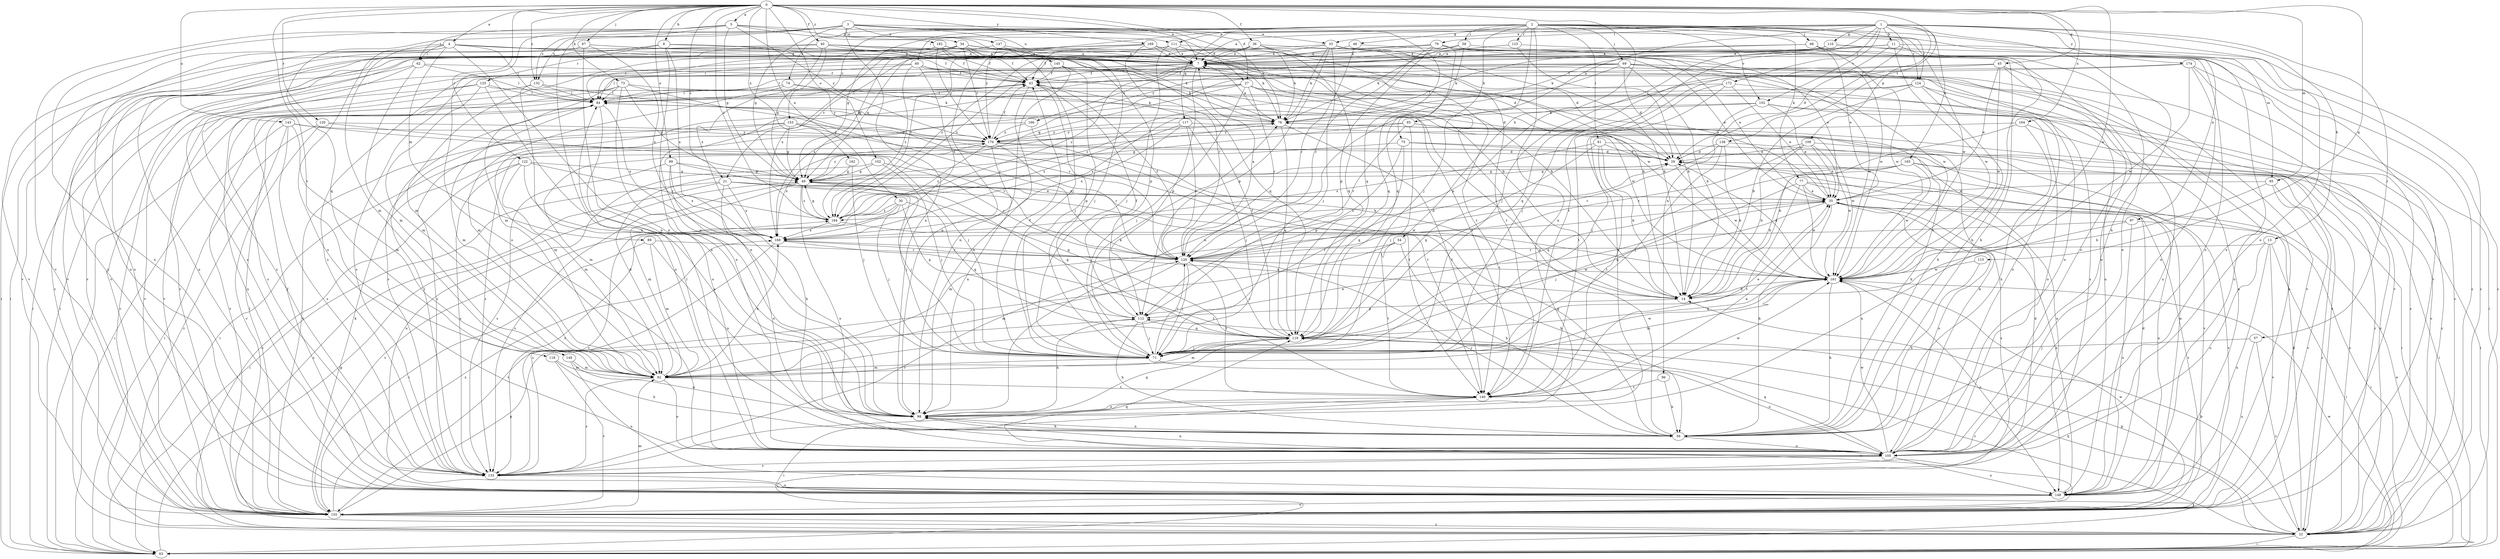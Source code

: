 strict digraph  {
0;
1;
2;
3;
4;
5;
7;
8;
11;
13;
14;
21;
22;
27;
29;
30;
33;
34;
35;
36;
40;
43;
45;
48;
49;
54;
56;
57;
58;
60;
61;
62;
63;
67;
68;
69;
71;
73;
74;
75;
77;
78;
79;
84;
85;
89;
92;
93;
96;
97;
98;
99;
102;
105;
109;
110;
111;
112;
115;
117;
118;
119;
120;
122;
123;
124;
125;
126;
132;
133;
138;
140;
143;
145;
147;
148;
149;
152;
153;
155;
161;
162;
164;
165;
166;
168;
169;
172;
174;
176;
182;
184;
0 -> 4  [label=a];
0 -> 5  [label=a];
0 -> 7  [label=a];
0 -> 8  [label=b];
0 -> 21  [label=c];
0 -> 27  [label=d];
0 -> 30  [label=e];
0 -> 36  [label=f];
0 -> 40  [label=f];
0 -> 45  [label=g];
0 -> 54  [label=h];
0 -> 67  [label=j];
0 -> 73  [label=k];
0 -> 85  [label=m];
0 -> 99  [label=o];
0 -> 102  [label=o];
0 -> 115  [label=q];
0 -> 120  [label=r];
0 -> 122  [label=r];
0 -> 132  [label=s];
0 -> 138  [label=t];
0 -> 143  [label=u];
0 -> 149  [label=v];
0 -> 161  [label=w];
0 -> 162  [label=x];
0 -> 164  [label=x];
0 -> 169  [label=y];
0 -> 182  [label=z];
0 -> 184  [label=z];
1 -> 7  [label=a];
1 -> 11  [label=b];
1 -> 13  [label=b];
1 -> 33  [label=e];
1 -> 56  [label=h];
1 -> 57  [label=i];
1 -> 79  [label=l];
1 -> 93  [label=n];
1 -> 96  [label=n];
1 -> 105  [label=o];
1 -> 109  [label=p];
1 -> 110  [label=p];
1 -> 117  [label=q];
1 -> 140  [label=t];
1 -> 152  [label=v];
1 -> 165  [label=x];
1 -> 172  [label=y];
1 -> 174  [label=y];
1 -> 176  [label=y];
2 -> 48  [label=g];
2 -> 49  [label=g];
2 -> 58  [label=i];
2 -> 60  [label=i];
2 -> 61  [label=i];
2 -> 68  [label=j];
2 -> 69  [label=j];
2 -> 71  [label=j];
2 -> 74  [label=k];
2 -> 75  [label=k];
2 -> 77  [label=k];
2 -> 85  [label=m];
2 -> 97  [label=n];
2 -> 98  [label=n];
2 -> 111  [label=p];
2 -> 123  [label=r];
2 -> 124  [label=r];
2 -> 152  [label=v];
2 -> 153  [label=v];
2 -> 161  [label=w];
3 -> 33  [label=e];
3 -> 34  [label=e];
3 -> 49  [label=g];
3 -> 56  [label=h];
3 -> 78  [label=k];
3 -> 98  [label=n];
3 -> 118  [label=q];
3 -> 119  [label=q];
3 -> 124  [label=r];
3 -> 132  [label=s];
3 -> 145  [label=u];
3 -> 147  [label=u];
3 -> 155  [label=v];
4 -> 7  [label=a];
4 -> 43  [label=f];
4 -> 62  [label=i];
4 -> 84  [label=l];
4 -> 89  [label=m];
4 -> 92  [label=m];
4 -> 98  [label=n];
4 -> 105  [label=o];
4 -> 148  [label=u];
4 -> 155  [label=v];
4 -> 161  [label=w];
5 -> 27  [label=d];
5 -> 49  [label=g];
5 -> 62  [label=i];
5 -> 71  [label=j];
5 -> 105  [label=o];
5 -> 111  [label=p];
5 -> 132  [label=s];
5 -> 148  [label=u];
5 -> 176  [label=y];
7 -> 43  [label=f];
7 -> 105  [label=o];
7 -> 112  [label=p];
7 -> 133  [label=s];
7 -> 148  [label=u];
7 -> 155  [label=v];
7 -> 166  [label=x];
7 -> 184  [label=z];
8 -> 7  [label=a];
8 -> 43  [label=f];
8 -> 98  [label=n];
8 -> 125  [label=r];
8 -> 148  [label=u];
8 -> 168  [label=x];
11 -> 7  [label=a];
11 -> 21  [label=c];
11 -> 22  [label=c];
11 -> 29  [label=d];
11 -> 56  [label=h];
11 -> 78  [label=k];
11 -> 161  [label=w];
13 -> 63  [label=i];
13 -> 105  [label=o];
13 -> 126  [label=r];
13 -> 148  [label=u];
13 -> 155  [label=v];
14 -> 84  [label=l];
14 -> 112  [label=p];
14 -> 168  [label=x];
21 -> 22  [label=c];
21 -> 35  [label=e];
21 -> 63  [label=i];
21 -> 71  [label=j];
21 -> 105  [label=o];
21 -> 161  [label=w];
21 -> 168  [label=x];
22 -> 14  [label=b];
22 -> 29  [label=d];
22 -> 63  [label=i];
22 -> 112  [label=p];
22 -> 119  [label=q];
27 -> 22  [label=c];
27 -> 29  [label=d];
27 -> 49  [label=g];
27 -> 63  [label=i];
27 -> 71  [label=j];
27 -> 84  [label=l];
27 -> 126  [label=r];
27 -> 148  [label=u];
29 -> 49  [label=g];
29 -> 161  [label=w];
30 -> 71  [label=j];
30 -> 112  [label=p];
30 -> 119  [label=q];
30 -> 133  [label=s];
30 -> 155  [label=v];
30 -> 184  [label=z];
33 -> 7  [label=a];
33 -> 14  [label=b];
33 -> 49  [label=g];
33 -> 71  [label=j];
33 -> 78  [label=k];
33 -> 105  [label=o];
33 -> 112  [label=p];
33 -> 140  [label=t];
34 -> 7  [label=a];
34 -> 14  [label=b];
34 -> 43  [label=f];
34 -> 78  [label=k];
34 -> 84  [label=l];
34 -> 92  [label=m];
34 -> 155  [label=v];
34 -> 176  [label=y];
35 -> 7  [label=a];
35 -> 56  [label=h];
35 -> 71  [label=j];
35 -> 92  [label=m];
35 -> 105  [label=o];
35 -> 133  [label=s];
35 -> 155  [label=v];
35 -> 184  [label=z];
36 -> 7  [label=a];
36 -> 78  [label=k];
36 -> 84  [label=l];
36 -> 119  [label=q];
36 -> 161  [label=w];
36 -> 184  [label=z];
40 -> 7  [label=a];
40 -> 29  [label=d];
40 -> 35  [label=e];
40 -> 49  [label=g];
40 -> 63  [label=i];
40 -> 119  [label=q];
40 -> 148  [label=u];
40 -> 168  [label=x];
43 -> 84  [label=l];
43 -> 98  [label=n];
43 -> 112  [label=p];
43 -> 133  [label=s];
45 -> 35  [label=e];
45 -> 43  [label=f];
45 -> 71  [label=j];
45 -> 105  [label=o];
45 -> 119  [label=q];
45 -> 155  [label=v];
45 -> 161  [label=w];
48 -> 7  [label=a];
48 -> 126  [label=r];
48 -> 161  [label=w];
49 -> 35  [label=e];
49 -> 71  [label=j];
49 -> 92  [label=m];
49 -> 105  [label=o];
49 -> 133  [label=s];
49 -> 176  [label=y];
49 -> 184  [label=z];
54 -> 56  [label=h];
54 -> 126  [label=r];
54 -> 140  [label=t];
54 -> 155  [label=v];
56 -> 7  [label=a];
56 -> 49  [label=g];
56 -> 98  [label=n];
56 -> 105  [label=o];
56 -> 126  [label=r];
57 -> 22  [label=c];
57 -> 71  [label=j];
57 -> 148  [label=u];
58 -> 7  [label=a];
58 -> 78  [label=k];
58 -> 119  [label=q];
58 -> 155  [label=v];
60 -> 43  [label=f];
60 -> 63  [label=i];
60 -> 84  [label=l];
60 -> 140  [label=t];
60 -> 148  [label=u];
60 -> 168  [label=x];
60 -> 184  [label=z];
61 -> 14  [label=b];
61 -> 29  [label=d];
61 -> 63  [label=i];
61 -> 119  [label=q];
61 -> 140  [label=t];
61 -> 168  [label=x];
62 -> 43  [label=f];
62 -> 63  [label=i];
62 -> 84  [label=l];
62 -> 92  [label=m];
62 -> 133  [label=s];
63 -> 35  [label=e];
63 -> 49  [label=g];
63 -> 161  [label=w];
67 -> 7  [label=a];
67 -> 14  [label=b];
67 -> 98  [label=n];
67 -> 148  [label=u];
67 -> 155  [label=v];
67 -> 168  [label=x];
68 -> 7  [label=a];
68 -> 22  [label=c];
68 -> 35  [label=e];
68 -> 161  [label=w];
68 -> 176  [label=y];
69 -> 14  [label=b];
69 -> 29  [label=d];
69 -> 43  [label=f];
69 -> 84  [label=l];
69 -> 92  [label=m];
69 -> 98  [label=n];
69 -> 105  [label=o];
69 -> 148  [label=u];
69 -> 155  [label=v];
69 -> 161  [label=w];
69 -> 168  [label=x];
71 -> 35  [label=e];
71 -> 43  [label=f];
71 -> 78  [label=k];
71 -> 92  [label=m];
71 -> 105  [label=o];
71 -> 126  [label=r];
71 -> 161  [label=w];
73 -> 49  [label=g];
73 -> 84  [label=l];
73 -> 98  [label=n];
73 -> 126  [label=r];
73 -> 133  [label=s];
73 -> 148  [label=u];
73 -> 161  [label=w];
74 -> 78  [label=k];
74 -> 84  [label=l];
74 -> 92  [label=m];
74 -> 176  [label=y];
75 -> 29  [label=d];
75 -> 92  [label=m];
75 -> 112  [label=p];
75 -> 119  [label=q];
75 -> 155  [label=v];
77 -> 35  [label=e];
77 -> 119  [label=q];
77 -> 140  [label=t];
77 -> 148  [label=u];
77 -> 155  [label=v];
77 -> 161  [label=w];
78 -> 7  [label=a];
78 -> 63  [label=i];
78 -> 119  [label=q];
78 -> 140  [label=t];
78 -> 161  [label=w];
78 -> 176  [label=y];
79 -> 7  [label=a];
79 -> 35  [label=e];
79 -> 49  [label=g];
79 -> 56  [label=h];
79 -> 105  [label=o];
79 -> 112  [label=p];
79 -> 119  [label=q];
79 -> 126  [label=r];
79 -> 184  [label=z];
84 -> 78  [label=k];
84 -> 92  [label=m];
84 -> 105  [label=o];
84 -> 155  [label=v];
84 -> 168  [label=x];
85 -> 14  [label=b];
85 -> 22  [label=c];
85 -> 35  [label=e];
85 -> 155  [label=v];
89 -> 92  [label=m];
89 -> 98  [label=n];
89 -> 126  [label=r];
89 -> 155  [label=v];
92 -> 29  [label=d];
92 -> 35  [label=e];
92 -> 105  [label=o];
92 -> 133  [label=s];
92 -> 140  [label=t];
92 -> 168  [label=x];
93 -> 22  [label=c];
93 -> 49  [label=g];
93 -> 56  [label=h];
93 -> 71  [label=j];
93 -> 126  [label=r];
93 -> 176  [label=y];
96 -> 56  [label=h];
96 -> 140  [label=t];
97 -> 63  [label=i];
97 -> 98  [label=n];
97 -> 148  [label=u];
97 -> 168  [label=x];
98 -> 56  [label=h];
98 -> 119  [label=q];
99 -> 49  [label=g];
99 -> 56  [label=h];
99 -> 119  [label=q];
99 -> 133  [label=s];
99 -> 168  [label=x];
102 -> 49  [label=g];
102 -> 71  [label=j];
102 -> 126  [label=r];
102 -> 148  [label=u];
105 -> 63  [label=i];
105 -> 78  [label=k];
105 -> 84  [label=l];
105 -> 98  [label=n];
105 -> 119  [label=q];
105 -> 133  [label=s];
105 -> 148  [label=u];
105 -> 161  [label=w];
109 -> 14  [label=b];
109 -> 29  [label=d];
109 -> 35  [label=e];
109 -> 63  [label=i];
109 -> 126  [label=r];
109 -> 161  [label=w];
110 -> 7  [label=a];
110 -> 22  [label=c];
110 -> 71  [label=j];
110 -> 78  [label=k];
110 -> 105  [label=o];
111 -> 7  [label=a];
111 -> 14  [label=b];
111 -> 71  [label=j];
111 -> 133  [label=s];
111 -> 140  [label=t];
111 -> 155  [label=v];
112 -> 43  [label=f];
112 -> 56  [label=h];
112 -> 71  [label=j];
112 -> 98  [label=n];
112 -> 119  [label=q];
115 -> 56  [label=h];
115 -> 161  [label=w];
117 -> 22  [label=c];
117 -> 71  [label=j];
117 -> 126  [label=r];
117 -> 168  [label=x];
117 -> 176  [label=y];
117 -> 184  [label=z];
118 -> 56  [label=h];
118 -> 92  [label=m];
118 -> 155  [label=v];
119 -> 22  [label=c];
119 -> 43  [label=f];
119 -> 49  [label=g];
119 -> 71  [label=j];
119 -> 92  [label=m];
119 -> 126  [label=r];
120 -> 63  [label=i];
120 -> 71  [label=j];
120 -> 155  [label=v];
120 -> 176  [label=y];
122 -> 22  [label=c];
122 -> 49  [label=g];
122 -> 92  [label=m];
122 -> 98  [label=n];
122 -> 133  [label=s];
122 -> 184  [label=z];
123 -> 7  [label=a];
123 -> 14  [label=b];
123 -> 105  [label=o];
123 -> 184  [label=z];
124 -> 14  [label=b];
124 -> 22  [label=c];
124 -> 56  [label=h];
124 -> 84  [label=l];
124 -> 105  [label=o];
124 -> 184  [label=z];
125 -> 22  [label=c];
125 -> 78  [label=k];
125 -> 84  [label=l];
125 -> 92  [label=m];
125 -> 98  [label=n];
125 -> 155  [label=v];
126 -> 7  [label=a];
126 -> 29  [label=d];
126 -> 43  [label=f];
126 -> 71  [label=j];
126 -> 92  [label=m];
126 -> 140  [label=t];
126 -> 161  [label=w];
132 -> 84  [label=l];
132 -> 105  [label=o];
132 -> 126  [label=r];
132 -> 155  [label=v];
133 -> 29  [label=d];
133 -> 84  [label=l];
133 -> 119  [label=q];
133 -> 126  [label=r];
133 -> 148  [label=u];
133 -> 184  [label=z];
138 -> 14  [label=b];
138 -> 29  [label=d];
138 -> 71  [label=j];
138 -> 126  [label=r];
138 -> 148  [label=u];
140 -> 35  [label=e];
140 -> 63  [label=i];
140 -> 98  [label=n];
140 -> 155  [label=v];
140 -> 161  [label=w];
143 -> 22  [label=c];
143 -> 63  [label=i];
143 -> 92  [label=m];
143 -> 126  [label=r];
143 -> 133  [label=s];
143 -> 176  [label=y];
145 -> 43  [label=f];
145 -> 71  [label=j];
145 -> 78  [label=k];
145 -> 98  [label=n];
147 -> 7  [label=a];
147 -> 71  [label=j];
147 -> 98  [label=n];
147 -> 168  [label=x];
148 -> 29  [label=d];
148 -> 35  [label=e];
148 -> 43  [label=f];
148 -> 155  [label=v];
149 -> 92  [label=m];
149 -> 98  [label=n];
149 -> 148  [label=u];
152 -> 22  [label=c];
152 -> 35  [label=e];
152 -> 71  [label=j];
152 -> 78  [label=k];
152 -> 105  [label=o];
152 -> 168  [label=x];
153 -> 14  [label=b];
153 -> 49  [label=g];
153 -> 92  [label=m];
153 -> 133  [label=s];
153 -> 140  [label=t];
153 -> 155  [label=v];
153 -> 176  [label=y];
155 -> 7  [label=a];
155 -> 22  [label=c];
155 -> 78  [label=k];
155 -> 84  [label=l];
155 -> 92  [label=m];
155 -> 112  [label=p];
155 -> 161  [label=w];
155 -> 168  [label=x];
161 -> 14  [label=b];
161 -> 29  [label=d];
161 -> 56  [label=h];
161 -> 92  [label=m];
161 -> 119  [label=q];
161 -> 148  [label=u];
162 -> 49  [label=g];
162 -> 71  [label=j];
164 -> 14  [label=b];
164 -> 22  [label=c];
164 -> 56  [label=h];
164 -> 176  [label=y];
165 -> 14  [label=b];
165 -> 22  [label=c];
165 -> 49  [label=g];
165 -> 63  [label=i];
165 -> 119  [label=q];
165 -> 161  [label=w];
166 -> 133  [label=s];
166 -> 140  [label=t];
166 -> 176  [label=y];
168 -> 126  [label=r];
168 -> 133  [label=s];
168 -> 140  [label=t];
169 -> 7  [label=a];
169 -> 35  [label=e];
169 -> 43  [label=f];
169 -> 78  [label=k];
169 -> 126  [label=r];
169 -> 133  [label=s];
169 -> 155  [label=v];
172 -> 35  [label=e];
172 -> 84  [label=l];
172 -> 98  [label=n];
172 -> 133  [label=s];
172 -> 140  [label=t];
174 -> 22  [label=c];
174 -> 43  [label=f];
174 -> 63  [label=i];
174 -> 105  [label=o];
174 -> 112  [label=p];
174 -> 161  [label=w];
176 -> 29  [label=d];
176 -> 43  [label=f];
176 -> 98  [label=n];
176 -> 126  [label=r];
176 -> 148  [label=u];
176 -> 168  [label=x];
176 -> 184  [label=z];
182 -> 7  [label=a];
182 -> 22  [label=c];
182 -> 29  [label=d];
182 -> 43  [label=f];
182 -> 63  [label=i];
182 -> 112  [label=p];
182 -> 176  [label=y];
184 -> 49  [label=g];
184 -> 56  [label=h];
184 -> 168  [label=x];
}
